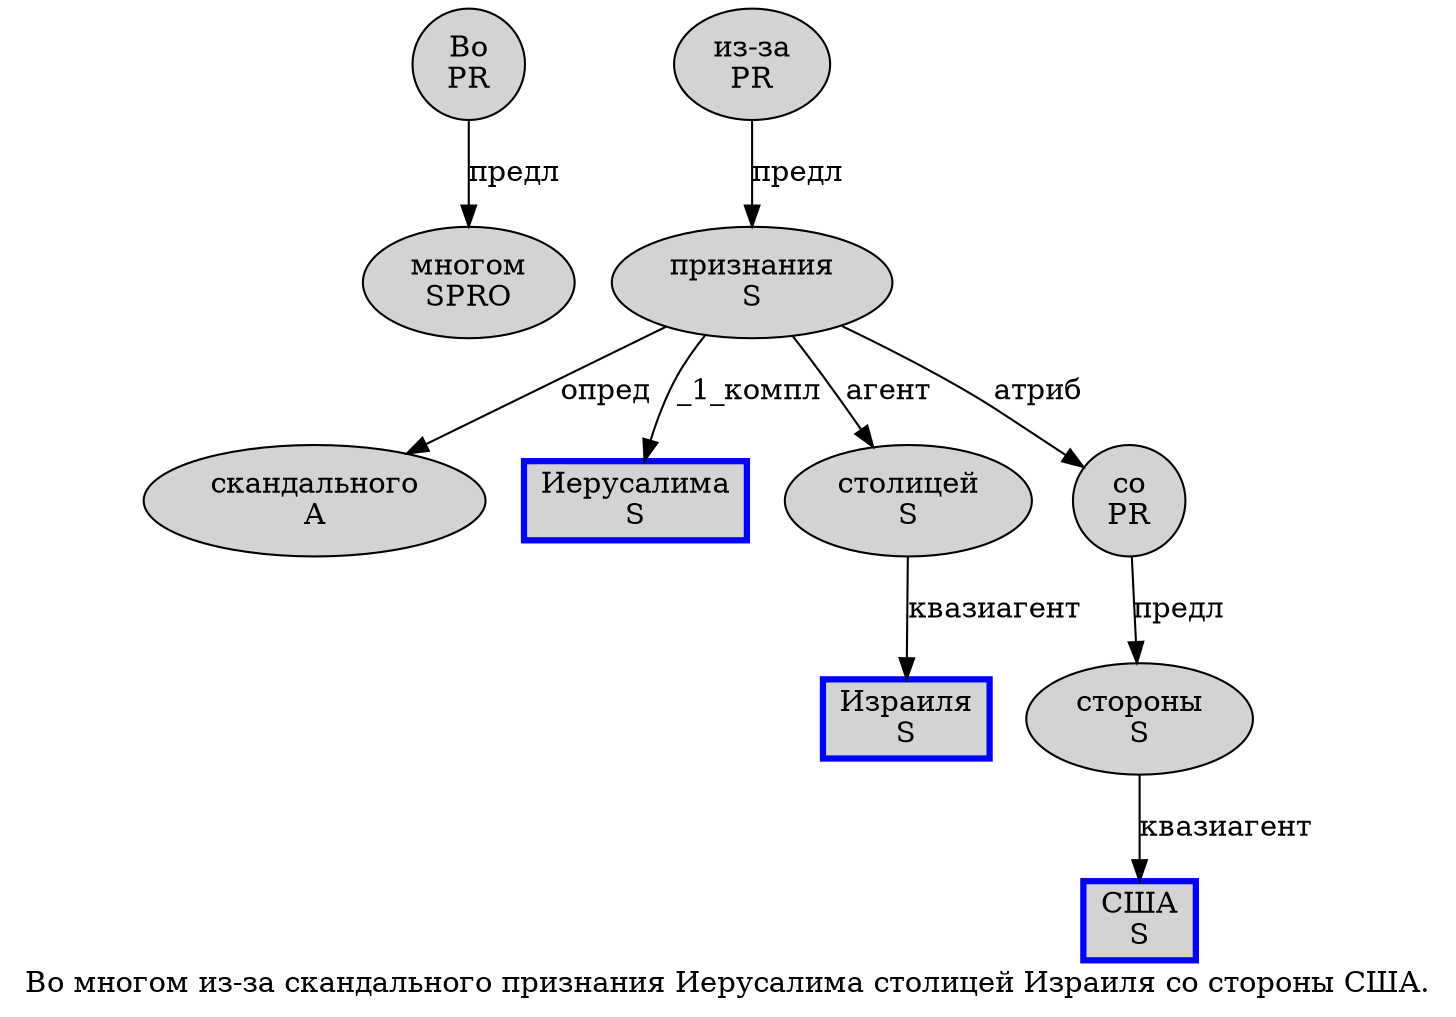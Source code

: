 digraph SENTENCE_244 {
	graph [label="Во многом из-за скандального признания Иерусалима столицей Израиля со стороны США."]
	node [style=filled]
		0 [label="Во
PR" color="" fillcolor=lightgray penwidth=1 shape=ellipse]
		1 [label="многом
SPRO" color="" fillcolor=lightgray penwidth=1 shape=ellipse]
		2 [label="из-за
PR" color="" fillcolor=lightgray penwidth=1 shape=ellipse]
		3 [label="скандального
A" color="" fillcolor=lightgray penwidth=1 shape=ellipse]
		4 [label="признания
S" color="" fillcolor=lightgray penwidth=1 shape=ellipse]
		5 [label="Иерусалима
S" color=blue fillcolor=lightgray penwidth=3 shape=box]
		6 [label="столицей
S" color="" fillcolor=lightgray penwidth=1 shape=ellipse]
		7 [label="Израиля
S" color=blue fillcolor=lightgray penwidth=3 shape=box]
		8 [label="со
PR" color="" fillcolor=lightgray penwidth=1 shape=ellipse]
		9 [label="стороны
S" color="" fillcolor=lightgray penwidth=1 shape=ellipse]
		10 [label="США
S" color=blue fillcolor=lightgray penwidth=3 shape=box]
			6 -> 7 [label="квазиагент"]
			0 -> 1 [label="предл"]
			9 -> 10 [label="квазиагент"]
			4 -> 3 [label="опред"]
			4 -> 5 [label="_1_компл"]
			4 -> 6 [label="агент"]
			4 -> 8 [label="атриб"]
			2 -> 4 [label="предл"]
			8 -> 9 [label="предл"]
}